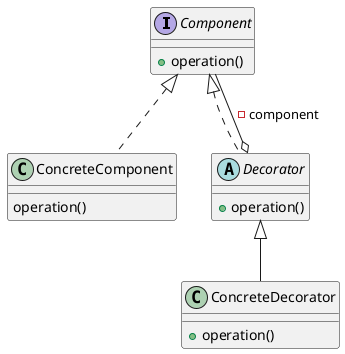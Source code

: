 @startuml
'https://plantuml.com/class-diagram

interface Component {
    + operation()
}
class ConcreteComponent {
    operation()
}
abstract Decorator {
    + operation()
}
class ConcreteDecorator {
    + operation()
}

Component <|.. ConcreteComponent
Component <|.. Decorator
Decorator <|-- ConcreteDecorator

Decorator o-- Component: - component

@enduml
